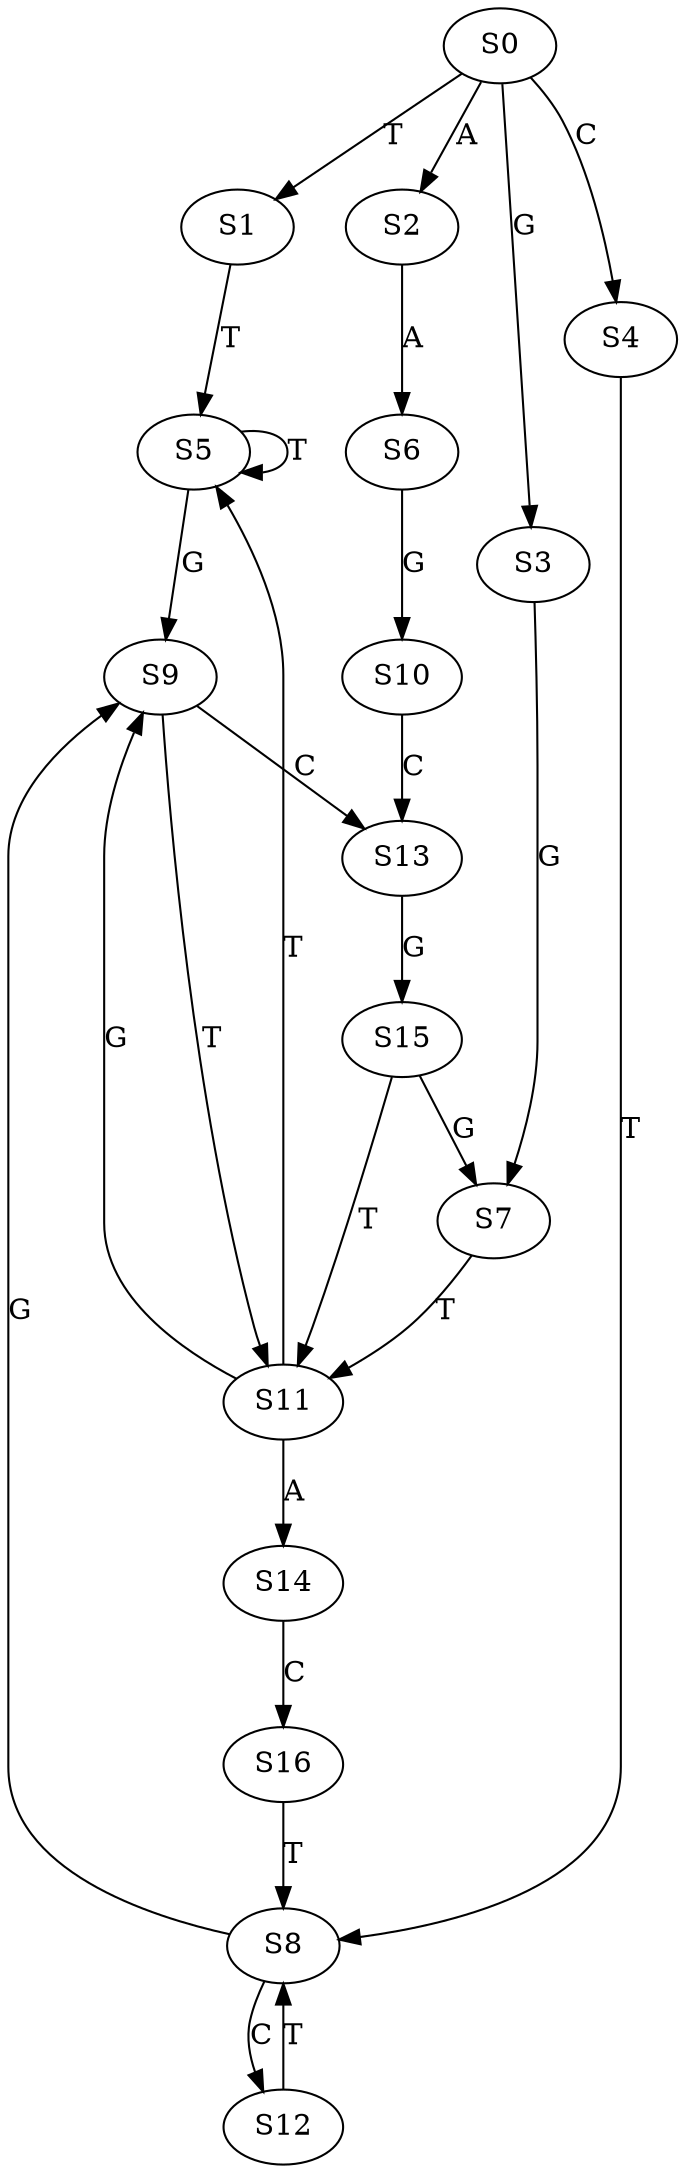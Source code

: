 strict digraph  {
	S0 -> S1 [ label = T ];
	S0 -> S2 [ label = A ];
	S0 -> S3 [ label = G ];
	S0 -> S4 [ label = C ];
	S1 -> S5 [ label = T ];
	S2 -> S6 [ label = A ];
	S3 -> S7 [ label = G ];
	S4 -> S8 [ label = T ];
	S5 -> S9 [ label = G ];
	S5 -> S5 [ label = T ];
	S6 -> S10 [ label = G ];
	S7 -> S11 [ label = T ];
	S8 -> S9 [ label = G ];
	S8 -> S12 [ label = C ];
	S9 -> S13 [ label = C ];
	S9 -> S11 [ label = T ];
	S10 -> S13 [ label = C ];
	S11 -> S5 [ label = T ];
	S11 -> S14 [ label = A ];
	S11 -> S9 [ label = G ];
	S12 -> S8 [ label = T ];
	S13 -> S15 [ label = G ];
	S14 -> S16 [ label = C ];
	S15 -> S11 [ label = T ];
	S15 -> S7 [ label = G ];
	S16 -> S8 [ label = T ];
}
